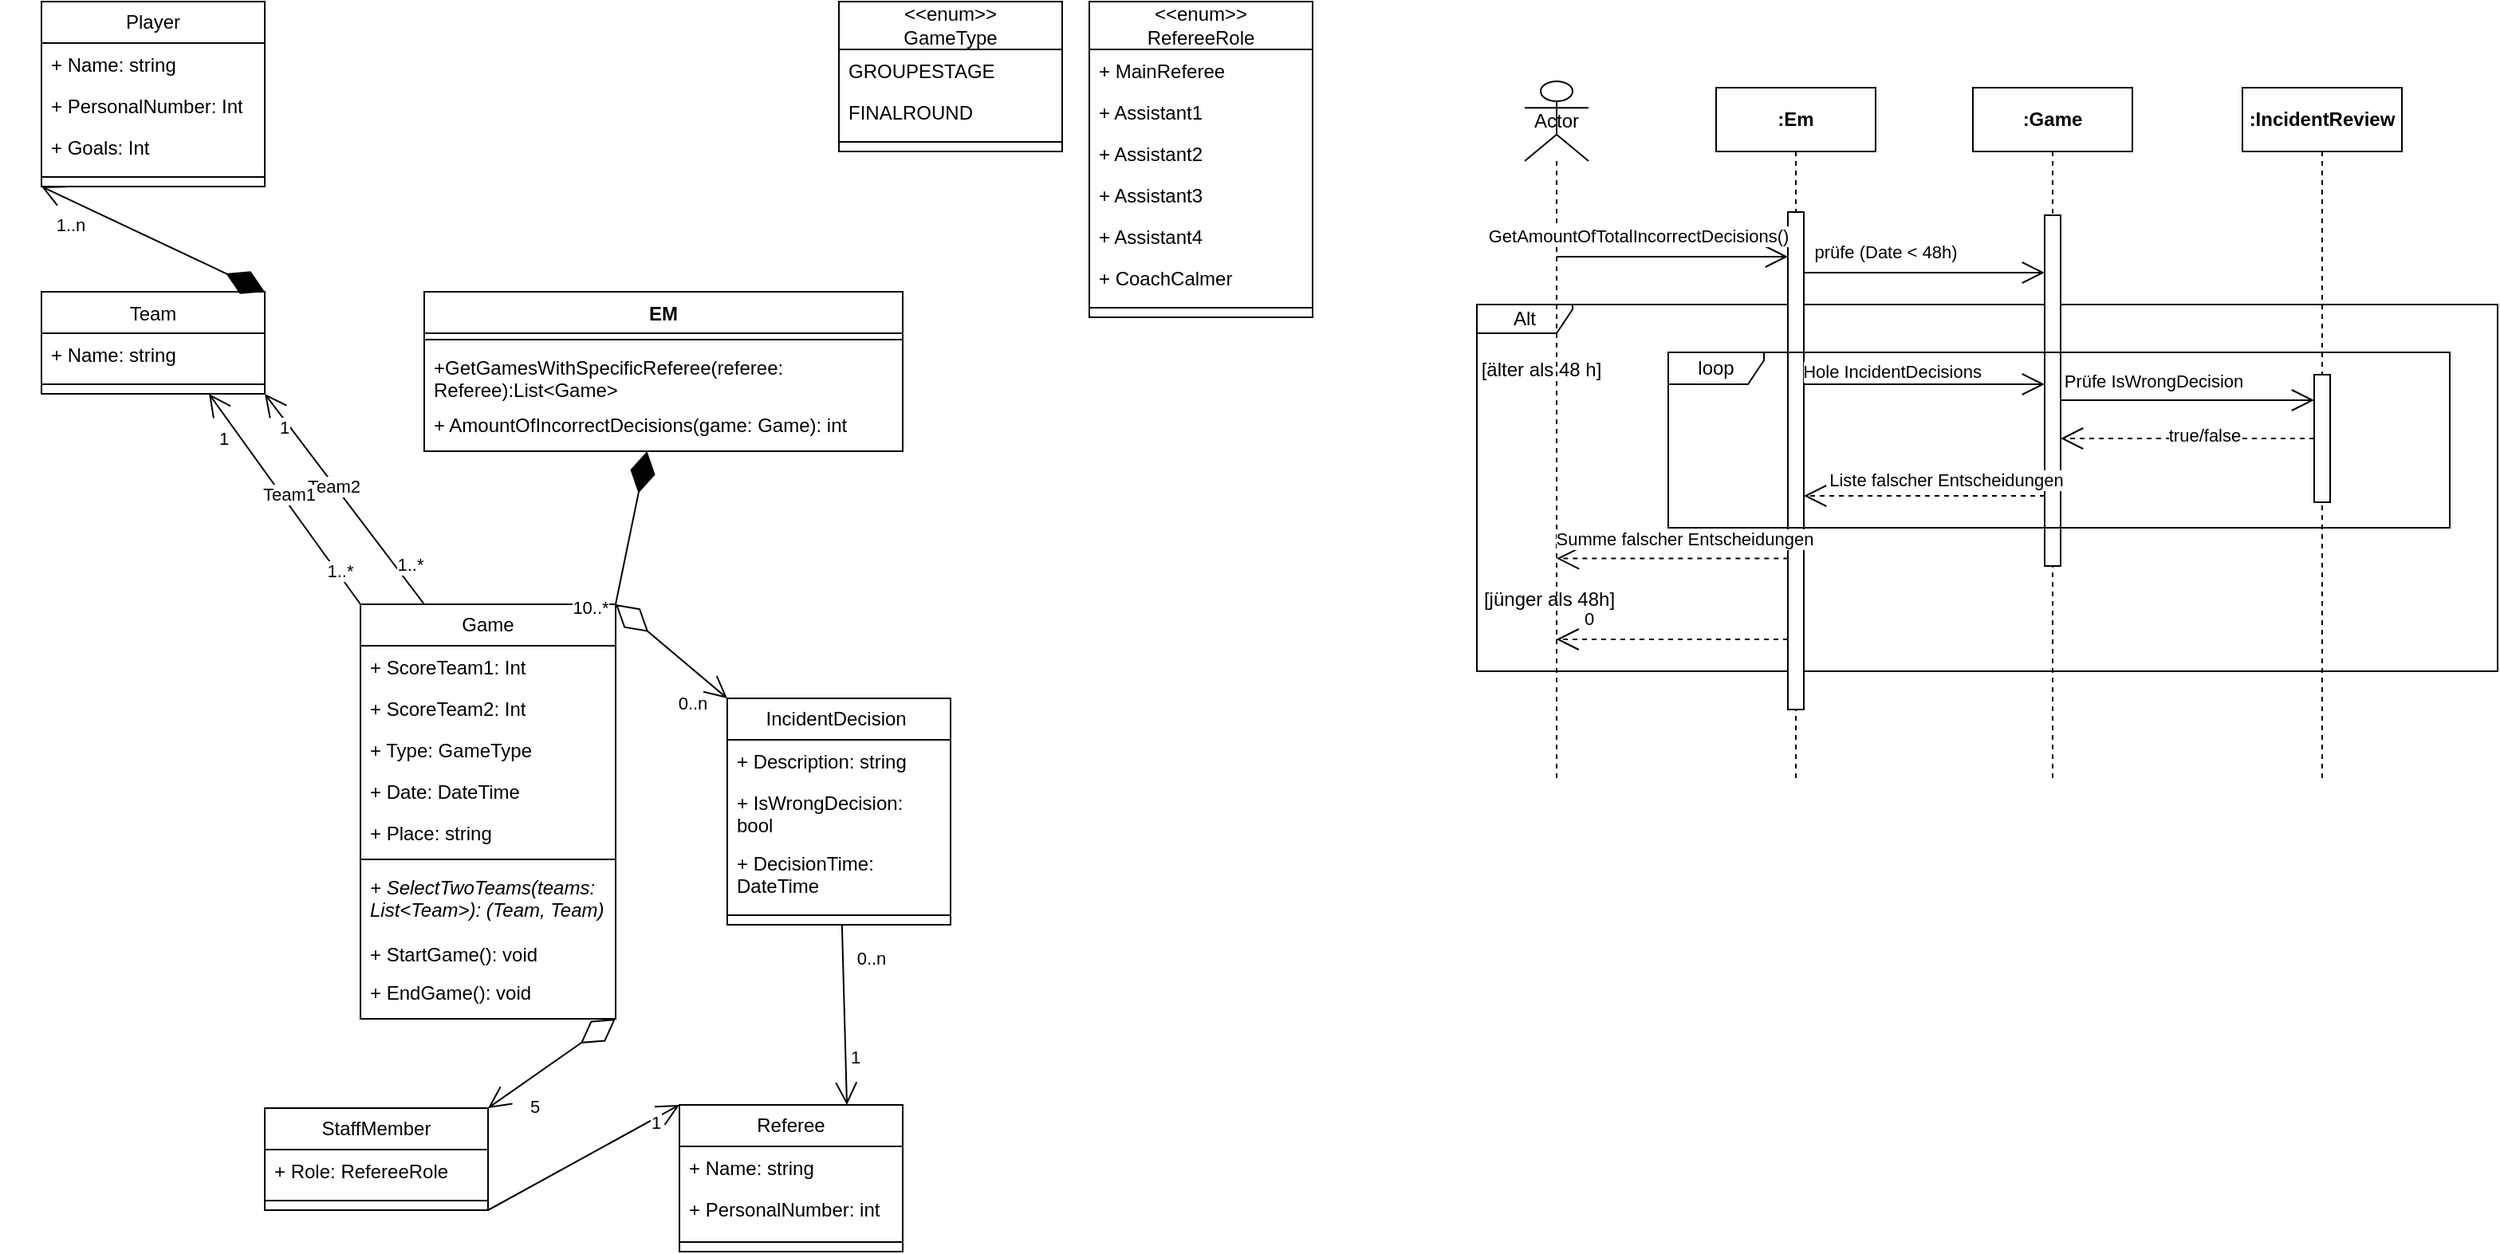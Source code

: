 <mxfile version="24.7.5">
  <diagram id="C5RBs43oDa-KdzZeNtuy" name="Page-1">
    <mxGraphModel dx="902" dy="992" grid="1" gridSize="10" guides="1" tooltips="1" connect="1" arrows="1" fold="1" page="1" pageScale="1" pageWidth="827" pageHeight="1169" math="0" shadow="0">
      <root>
        <mxCell id="WIyWlLk6GJQsqaUBKTNV-0" />
        <mxCell id="WIyWlLk6GJQsqaUBKTNV-1" parent="WIyWlLk6GJQsqaUBKTNV-0" />
        <mxCell id="zkfFHV4jXpPFQw0GAbJ--0" value="Team" style="swimlane;fontStyle=0;align=center;verticalAlign=top;childLayout=stackLayout;horizontal=1;startSize=26;horizontalStack=0;resizeParent=1;resizeLast=0;collapsible=1;marginBottom=0;rounded=0;shadow=0;strokeWidth=1;" parent="WIyWlLk6GJQsqaUBKTNV-1" vertex="1">
          <mxGeometry x="30" y="192" width="140" height="64" as="geometry">
            <mxRectangle x="230" y="140" width="160" height="26" as="alternateBounds" />
          </mxGeometry>
        </mxCell>
        <mxCell id="zkfFHV4jXpPFQw0GAbJ--1" value="+ Name: string" style="text;align=left;verticalAlign=top;spacingLeft=4;spacingRight=4;overflow=hidden;rotatable=0;points=[[0,0.5],[1,0.5]];portConstraint=eastwest;" parent="zkfFHV4jXpPFQw0GAbJ--0" vertex="1">
          <mxGeometry y="26" width="140" height="26" as="geometry" />
        </mxCell>
        <mxCell id="zkfFHV4jXpPFQw0GAbJ--4" value="" style="line;html=1;strokeWidth=1;align=left;verticalAlign=middle;spacingTop=-1;spacingLeft=3;spacingRight=3;rotatable=0;labelPosition=right;points=[];portConstraint=eastwest;" parent="zkfFHV4jXpPFQw0GAbJ--0" vertex="1">
          <mxGeometry y="52" width="140" height="12" as="geometry" />
        </mxCell>
        <mxCell id="H_XOSMSPg-KsRmXVHSaF-0" value="Game" style="swimlane;fontStyle=0;childLayout=stackLayout;horizontal=1;startSize=26;fillColor=none;horizontalStack=0;resizeParent=1;resizeParentMax=0;resizeLast=0;collapsible=1;marginBottom=0;whiteSpace=wrap;html=1;" parent="WIyWlLk6GJQsqaUBKTNV-1" vertex="1">
          <mxGeometry x="230" y="388" width="160" height="260" as="geometry" />
        </mxCell>
        <mxCell id="H_XOSMSPg-KsRmXVHSaF-2" value="+ ScoreTeam1: Int" style="text;strokeColor=none;fillColor=none;align=left;verticalAlign=top;spacingLeft=4;spacingRight=4;overflow=hidden;rotatable=0;points=[[0,0.5],[1,0.5]];portConstraint=eastwest;whiteSpace=wrap;html=1;" parent="H_XOSMSPg-KsRmXVHSaF-0" vertex="1">
          <mxGeometry y="26" width="160" height="26" as="geometry" />
        </mxCell>
        <mxCell id="aL4EJA-Xg9JrNChf85ZP-23" value="+ ScoreTeam2: Int" style="text;strokeColor=none;fillColor=none;align=left;verticalAlign=top;spacingLeft=4;spacingRight=4;overflow=hidden;rotatable=0;points=[[0,0.5],[1,0.5]];portConstraint=eastwest;whiteSpace=wrap;html=1;" parent="H_XOSMSPg-KsRmXVHSaF-0" vertex="1">
          <mxGeometry y="52" width="160" height="26" as="geometry" />
        </mxCell>
        <mxCell id="aL4EJA-Xg9JrNChf85ZP-25" value="+ Type: GameType" style="text;strokeColor=none;fillColor=none;align=left;verticalAlign=top;spacingLeft=4;spacingRight=4;overflow=hidden;rotatable=0;points=[[0,0.5],[1,0.5]];portConstraint=eastwest;whiteSpace=wrap;html=1;" parent="H_XOSMSPg-KsRmXVHSaF-0" vertex="1">
          <mxGeometry y="78" width="160" height="26" as="geometry" />
        </mxCell>
        <mxCell id="aL4EJA-Xg9JrNChf85ZP-26" value="+ Date: DateTime" style="text;strokeColor=none;fillColor=none;align=left;verticalAlign=top;spacingLeft=4;spacingRight=4;overflow=hidden;rotatable=0;points=[[0,0.5],[1,0.5]];portConstraint=eastwest;whiteSpace=wrap;html=1;" parent="H_XOSMSPg-KsRmXVHSaF-0" vertex="1">
          <mxGeometry y="104" width="160" height="26" as="geometry" />
        </mxCell>
        <mxCell id="aL4EJA-Xg9JrNChf85ZP-27" value="+ Place: string" style="text;strokeColor=none;fillColor=none;align=left;verticalAlign=top;spacingLeft=4;spacingRight=4;overflow=hidden;rotatable=0;points=[[0,0.5],[1,0.5]];portConstraint=eastwest;whiteSpace=wrap;html=1;" parent="H_XOSMSPg-KsRmXVHSaF-0" vertex="1">
          <mxGeometry y="130" width="160" height="26" as="geometry" />
        </mxCell>
        <mxCell id="H_XOSMSPg-KsRmXVHSaF-16" value="" style="line;html=1;strokeWidth=1;align=left;verticalAlign=middle;spacingTop=-1;spacingLeft=3;spacingRight=3;rotatable=0;labelPosition=right;points=[];portConstraint=eastwest;" parent="H_XOSMSPg-KsRmXVHSaF-0" vertex="1">
          <mxGeometry y="156" width="160" height="8" as="geometry" />
        </mxCell>
        <mxCell id="H_XOSMSPg-KsRmXVHSaF-15" value="&lt;i&gt;+ SelectTwoTeams(teams: List&amp;lt;Team&amp;gt;): (Team, Team)&lt;/i&gt;" style="text;strokeColor=none;fillColor=none;align=left;verticalAlign=top;spacingLeft=4;spacingRight=4;overflow=hidden;rotatable=0;points=[[0,0.5],[1,0.5]];portConstraint=eastwest;whiteSpace=wrap;html=1;" parent="H_XOSMSPg-KsRmXVHSaF-0" vertex="1">
          <mxGeometry y="164" width="160" height="42" as="geometry" />
        </mxCell>
        <mxCell id="H_XOSMSPg-KsRmXVHSaF-22" value="+ StartGame(): void" style="text;strokeColor=none;fillColor=none;align=left;verticalAlign=top;spacingLeft=4;spacingRight=4;overflow=hidden;rotatable=0;points=[[0,0.5],[1,0.5]];portConstraint=eastwest;whiteSpace=wrap;html=1;" parent="H_XOSMSPg-KsRmXVHSaF-0" vertex="1">
          <mxGeometry y="206" width="160" height="24" as="geometry" />
        </mxCell>
        <mxCell id="H_XOSMSPg-KsRmXVHSaF-17" value="+ EndGame(): void" style="text;strokeColor=none;fillColor=none;align=left;verticalAlign=top;spacingLeft=4;spacingRight=4;overflow=hidden;rotatable=0;points=[[0,0.5],[1,0.5]];portConstraint=eastwest;whiteSpace=wrap;html=1;" parent="H_XOSMSPg-KsRmXVHSaF-0" vertex="1">
          <mxGeometry y="230" width="160" height="30" as="geometry" />
        </mxCell>
        <mxCell id="H_XOSMSPg-KsRmXVHSaF-4" value="Referee" style="swimlane;fontStyle=0;childLayout=stackLayout;horizontal=1;startSize=26;fillColor=none;horizontalStack=0;resizeParent=1;resizeParentMax=0;resizeLast=0;collapsible=1;marginBottom=0;whiteSpace=wrap;html=1;" parent="WIyWlLk6GJQsqaUBKTNV-1" vertex="1">
          <mxGeometry x="430" y="702" width="140" height="92" as="geometry" />
        </mxCell>
        <mxCell id="H_XOSMSPg-KsRmXVHSaF-5" value="+ Name: string" style="text;strokeColor=none;fillColor=none;align=left;verticalAlign=top;spacingLeft=4;spacingRight=4;overflow=hidden;rotatable=0;points=[[0,0.5],[1,0.5]];portConstraint=eastwest;whiteSpace=wrap;html=1;" parent="H_XOSMSPg-KsRmXVHSaF-4" vertex="1">
          <mxGeometry y="26" width="140" height="26" as="geometry" />
        </mxCell>
        <mxCell id="H_XOSMSPg-KsRmXVHSaF-6" value="+ PersonalNumber: int" style="text;strokeColor=none;fillColor=none;align=left;verticalAlign=top;spacingLeft=4;spacingRight=4;overflow=hidden;rotatable=0;points=[[0,0.5],[1,0.5]];portConstraint=eastwest;whiteSpace=wrap;html=1;" parent="H_XOSMSPg-KsRmXVHSaF-4" vertex="1">
          <mxGeometry y="52" width="140" height="28" as="geometry" />
        </mxCell>
        <mxCell id="aL4EJA-Xg9JrNChf85ZP-35" value="" style="line;html=1;strokeWidth=1;align=left;verticalAlign=middle;spacingTop=-1;spacingLeft=3;spacingRight=3;rotatable=0;labelPosition=right;points=[];portConstraint=eastwest;" parent="H_XOSMSPg-KsRmXVHSaF-4" vertex="1">
          <mxGeometry y="80" width="140" height="12" as="geometry" />
        </mxCell>
        <mxCell id="H_XOSMSPg-KsRmXVHSaF-8" value="Player" style="swimlane;fontStyle=0;childLayout=stackLayout;horizontal=1;startSize=26;fillColor=none;horizontalStack=0;resizeParent=1;resizeParentMax=0;resizeLast=0;collapsible=1;marginBottom=0;whiteSpace=wrap;html=1;" parent="WIyWlLk6GJQsqaUBKTNV-1" vertex="1">
          <mxGeometry x="30" y="10" width="140" height="116" as="geometry" />
        </mxCell>
        <mxCell id="H_XOSMSPg-KsRmXVHSaF-9" value="+ Name: string" style="text;strokeColor=none;fillColor=none;align=left;verticalAlign=top;spacingLeft=4;spacingRight=4;overflow=hidden;rotatable=0;points=[[0,0.5],[1,0.5]];portConstraint=eastwest;whiteSpace=wrap;html=1;" parent="H_XOSMSPg-KsRmXVHSaF-8" vertex="1">
          <mxGeometry y="26" width="140" height="26" as="geometry" />
        </mxCell>
        <mxCell id="H_XOSMSPg-KsRmXVHSaF-10" value="+ PersonalNumber: Int" style="text;strokeColor=none;fillColor=none;align=left;verticalAlign=top;spacingLeft=4;spacingRight=4;overflow=hidden;rotatable=0;points=[[0,0.5],[1,0.5]];portConstraint=eastwest;whiteSpace=wrap;html=1;" parent="H_XOSMSPg-KsRmXVHSaF-8" vertex="1">
          <mxGeometry y="52" width="140" height="26" as="geometry" />
        </mxCell>
        <mxCell id="H_XOSMSPg-KsRmXVHSaF-11" value="+ Goals: Int" style="text;strokeColor=none;fillColor=none;align=left;verticalAlign=top;spacingLeft=4;spacingRight=4;overflow=hidden;rotatable=0;points=[[0,0.5],[1,0.5]];portConstraint=eastwest;whiteSpace=wrap;html=1;" parent="H_XOSMSPg-KsRmXVHSaF-8" vertex="1">
          <mxGeometry y="78" width="140" height="26" as="geometry" />
        </mxCell>
        <mxCell id="aL4EJA-Xg9JrNChf85ZP-30" value="" style="line;html=1;strokeWidth=1;align=left;verticalAlign=middle;spacingTop=-1;spacingLeft=3;spacingRight=3;rotatable=0;labelPosition=right;points=[];portConstraint=eastwest;" parent="H_XOSMSPg-KsRmXVHSaF-8" vertex="1">
          <mxGeometry y="104" width="140" height="12" as="geometry" />
        </mxCell>
        <mxCell id="aL4EJA-Xg9JrNChf85ZP-0" value="&amp;lt;&amp;lt;enum&amp;gt;&amp;gt;&lt;div&gt;RefereeRole&lt;/div&gt;" style="swimlane;fontStyle=0;childLayout=stackLayout;horizontal=1;startSize=30;fillColor=none;horizontalStack=0;resizeParent=1;resizeParentMax=0;resizeLast=0;collapsible=1;marginBottom=0;whiteSpace=wrap;html=1;" parent="WIyWlLk6GJQsqaUBKTNV-1" vertex="1">
          <mxGeometry x="687" y="10" width="140" height="198" as="geometry" />
        </mxCell>
        <mxCell id="aL4EJA-Xg9JrNChf85ZP-1" value="+&amp;nbsp;MainReferee" style="text;strokeColor=none;fillColor=none;align=left;verticalAlign=top;spacingLeft=4;spacingRight=4;overflow=hidden;rotatable=0;points=[[0,0.5],[1,0.5]];portConstraint=eastwest;whiteSpace=wrap;html=1;" parent="aL4EJA-Xg9JrNChf85ZP-0" vertex="1">
          <mxGeometry y="30" width="140" height="26" as="geometry" />
        </mxCell>
        <mxCell id="aL4EJA-Xg9JrNChf85ZP-2" value="+ Assistant1" style="text;strokeColor=none;fillColor=none;align=left;verticalAlign=top;spacingLeft=4;spacingRight=4;overflow=hidden;rotatable=0;points=[[0,0.5],[1,0.5]];portConstraint=eastwest;whiteSpace=wrap;html=1;" parent="aL4EJA-Xg9JrNChf85ZP-0" vertex="1">
          <mxGeometry y="56" width="140" height="26" as="geometry" />
        </mxCell>
        <mxCell id="aL4EJA-Xg9JrNChf85ZP-7" value="+ Assistant2&lt;div&gt;&lt;br&gt;&lt;/div&gt;" style="text;strokeColor=none;fillColor=none;align=left;verticalAlign=top;spacingLeft=4;spacingRight=4;overflow=hidden;rotatable=0;points=[[0,0.5],[1,0.5]];portConstraint=eastwest;whiteSpace=wrap;html=1;" parent="aL4EJA-Xg9JrNChf85ZP-0" vertex="1">
          <mxGeometry y="82" width="140" height="26" as="geometry" />
        </mxCell>
        <mxCell id="aL4EJA-Xg9JrNChf85ZP-8" value="+ Assistant3" style="text;strokeColor=none;fillColor=none;align=left;verticalAlign=top;spacingLeft=4;spacingRight=4;overflow=hidden;rotatable=0;points=[[0,0.5],[1,0.5]];portConstraint=eastwest;whiteSpace=wrap;html=1;" parent="aL4EJA-Xg9JrNChf85ZP-0" vertex="1">
          <mxGeometry y="108" width="140" height="26" as="geometry" />
        </mxCell>
        <mxCell id="aL4EJA-Xg9JrNChf85ZP-9" value="+ Assistant4" style="text;strokeColor=none;fillColor=none;align=left;verticalAlign=top;spacingLeft=4;spacingRight=4;overflow=hidden;rotatable=0;points=[[0,0.5],[1,0.5]];portConstraint=eastwest;whiteSpace=wrap;html=1;" parent="aL4EJA-Xg9JrNChf85ZP-0" vertex="1">
          <mxGeometry y="134" width="140" height="26" as="geometry" />
        </mxCell>
        <mxCell id="aL4EJA-Xg9JrNChf85ZP-10" value="+ CoachCalmer" style="text;strokeColor=none;fillColor=none;align=left;verticalAlign=top;spacingLeft=4;spacingRight=4;overflow=hidden;rotatable=0;points=[[0,0.5],[1,0.5]];portConstraint=eastwest;whiteSpace=wrap;html=1;" parent="aL4EJA-Xg9JrNChf85ZP-0" vertex="1">
          <mxGeometry y="160" width="140" height="26" as="geometry" />
        </mxCell>
        <mxCell id="aL4EJA-Xg9JrNChf85ZP-33" value="" style="line;html=1;strokeWidth=1;align=left;verticalAlign=middle;spacingTop=-1;spacingLeft=3;spacingRight=3;rotatable=0;labelPosition=right;points=[];portConstraint=eastwest;" parent="aL4EJA-Xg9JrNChf85ZP-0" vertex="1">
          <mxGeometry y="186" width="140" height="12" as="geometry" />
        </mxCell>
        <mxCell id="aL4EJA-Xg9JrNChf85ZP-4" value="&amp;lt;&amp;lt;enum&amp;gt;&amp;gt;&lt;div&gt;GameType&lt;/div&gt;" style="swimlane;fontStyle=0;childLayout=stackLayout;horizontal=1;startSize=30;fillColor=none;horizontalStack=0;resizeParent=1;resizeParentMax=0;resizeLast=0;collapsible=1;marginBottom=0;whiteSpace=wrap;html=1;" parent="WIyWlLk6GJQsqaUBKTNV-1" vertex="1">
          <mxGeometry x="530" y="10" width="140" height="94" as="geometry" />
        </mxCell>
        <mxCell id="aL4EJA-Xg9JrNChf85ZP-5" value="GROUPESTAGE" style="text;strokeColor=none;fillColor=none;align=left;verticalAlign=top;spacingLeft=4;spacingRight=4;overflow=hidden;rotatable=0;points=[[0,0.5],[1,0.5]];portConstraint=eastwest;whiteSpace=wrap;html=1;" parent="aL4EJA-Xg9JrNChf85ZP-4" vertex="1">
          <mxGeometry y="30" width="140" height="26" as="geometry" />
        </mxCell>
        <mxCell id="aL4EJA-Xg9JrNChf85ZP-6" value="FINALROUND" style="text;strokeColor=none;fillColor=none;align=left;verticalAlign=top;spacingLeft=4;spacingRight=4;overflow=hidden;rotatable=0;points=[[0,0.5],[1,0.5]];portConstraint=eastwest;whiteSpace=wrap;html=1;" parent="aL4EJA-Xg9JrNChf85ZP-4" vertex="1">
          <mxGeometry y="56" width="140" height="26" as="geometry" />
        </mxCell>
        <mxCell id="aL4EJA-Xg9JrNChf85ZP-32" value="" style="line;html=1;strokeWidth=1;align=left;verticalAlign=middle;spacingTop=-1;spacingLeft=3;spacingRight=3;rotatable=0;labelPosition=right;points=[];portConstraint=eastwest;" parent="aL4EJA-Xg9JrNChf85ZP-4" vertex="1">
          <mxGeometry y="82" width="140" height="12" as="geometry" />
        </mxCell>
        <mxCell id="aL4EJA-Xg9JrNChf85ZP-12" value="StaffMember" style="swimlane;fontStyle=0;childLayout=stackLayout;horizontal=1;startSize=26;fillColor=none;horizontalStack=0;resizeParent=1;resizeParentMax=0;resizeLast=0;collapsible=1;marginBottom=0;whiteSpace=wrap;html=1;" parent="WIyWlLk6GJQsqaUBKTNV-1" vertex="1">
          <mxGeometry x="170" y="704" width="140" height="64" as="geometry" />
        </mxCell>
        <mxCell id="aL4EJA-Xg9JrNChf85ZP-14" value="+ Role: RefereeRole" style="text;strokeColor=none;fillColor=none;align=left;verticalAlign=top;spacingLeft=4;spacingRight=4;overflow=hidden;rotatable=0;points=[[0,0.5],[1,0.5]];portConstraint=eastwest;whiteSpace=wrap;html=1;" parent="aL4EJA-Xg9JrNChf85ZP-12" vertex="1">
          <mxGeometry y="26" width="140" height="26" as="geometry" />
        </mxCell>
        <mxCell id="aL4EJA-Xg9JrNChf85ZP-36" value="" style="line;html=1;strokeWidth=1;align=left;verticalAlign=middle;spacingTop=-1;spacingLeft=3;spacingRight=3;rotatable=0;labelPosition=right;points=[];portConstraint=eastwest;" parent="aL4EJA-Xg9JrNChf85ZP-12" vertex="1">
          <mxGeometry y="52" width="140" height="12" as="geometry" />
        </mxCell>
        <mxCell id="aL4EJA-Xg9JrNChf85ZP-16" value="IncidentDecision&amp;nbsp;" style="swimlane;fontStyle=0;childLayout=stackLayout;horizontal=1;startSize=26;fillColor=none;horizontalStack=0;resizeParent=1;resizeParentMax=0;resizeLast=0;collapsible=1;marginBottom=0;whiteSpace=wrap;html=1;" parent="WIyWlLk6GJQsqaUBKTNV-1" vertex="1">
          <mxGeometry x="460" y="447" width="140" height="142" as="geometry" />
        </mxCell>
        <mxCell id="aL4EJA-Xg9JrNChf85ZP-17" value="+ Description: string" style="text;strokeColor=none;fillColor=none;align=left;verticalAlign=top;spacingLeft=4;spacingRight=4;overflow=hidden;rotatable=0;points=[[0,0.5],[1,0.5]];portConstraint=eastwest;whiteSpace=wrap;html=1;" parent="aL4EJA-Xg9JrNChf85ZP-16" vertex="1">
          <mxGeometry y="26" width="140" height="26" as="geometry" />
        </mxCell>
        <mxCell id="aL4EJA-Xg9JrNChf85ZP-18" value="+ IsWrongDecision: bool" style="text;strokeColor=none;fillColor=none;align=left;verticalAlign=top;spacingLeft=4;spacingRight=4;overflow=hidden;rotatable=0;points=[[0,0.5],[1,0.5]];portConstraint=eastwest;whiteSpace=wrap;html=1;" parent="aL4EJA-Xg9JrNChf85ZP-16" vertex="1">
          <mxGeometry y="52" width="140" height="38" as="geometry" />
        </mxCell>
        <mxCell id="aL4EJA-Xg9JrNChf85ZP-19" value="+ DecisionTime: DateTime" style="text;strokeColor=none;fillColor=none;align=left;verticalAlign=top;spacingLeft=4;spacingRight=4;overflow=hidden;rotatable=0;points=[[0,0.5],[1,0.5]];portConstraint=eastwest;whiteSpace=wrap;html=1;" parent="aL4EJA-Xg9JrNChf85ZP-16" vertex="1">
          <mxGeometry y="90" width="140" height="40" as="geometry" />
        </mxCell>
        <mxCell id="aL4EJA-Xg9JrNChf85ZP-34" value="" style="line;html=1;strokeWidth=1;align=left;verticalAlign=middle;spacingTop=-1;spacingLeft=3;spacingRight=3;rotatable=0;labelPosition=right;points=[];portConstraint=eastwest;" parent="aL4EJA-Xg9JrNChf85ZP-16" vertex="1">
          <mxGeometry y="130" width="140" height="12" as="geometry" />
        </mxCell>
        <mxCell id="aL4EJA-Xg9JrNChf85ZP-49" value="" style="endArrow=open;endFill=1;endSize=12;html=1;rounded=0;entryX=1;entryY=1;entryDx=0;entryDy=0;startArrow=none;startFill=0;startSize=14;exitX=0.25;exitY=0;exitDx=0;exitDy=0;" parent="WIyWlLk6GJQsqaUBKTNV-1" source="H_XOSMSPg-KsRmXVHSaF-0" target="zkfFHV4jXpPFQw0GAbJ--0" edge="1">
          <mxGeometry width="160" relative="1" as="geometry">
            <mxPoint x="290" y="350" as="sourcePoint" />
            <mxPoint x="650" y="770" as="targetPoint" />
          </mxGeometry>
        </mxCell>
        <mxCell id="mf97EDy75ZyZUjqJw_2v-5" value="Team2" style="edgeLabel;html=1;align=center;verticalAlign=middle;resizable=0;points=[];" parent="aL4EJA-Xg9JrNChf85ZP-49" vertex="1" connectable="0">
          <mxGeometry x="0.128" y="1" relative="1" as="geometry">
            <mxPoint as="offset" />
          </mxGeometry>
        </mxCell>
        <mxCell id="mf97EDy75ZyZUjqJw_2v-8" value="1" style="edgeLabel;html=1;align=center;verticalAlign=middle;resizable=0;points=[];" parent="aL4EJA-Xg9JrNChf85ZP-49" vertex="1" connectable="0">
          <mxGeometry x="0.795" y="-2" relative="1" as="geometry">
            <mxPoint y="8" as="offset" />
          </mxGeometry>
        </mxCell>
        <mxCell id="mf97EDy75ZyZUjqJw_2v-15" value="1..*" style="edgeLabel;html=1;align=center;verticalAlign=middle;resizable=0;points=[];" parent="aL4EJA-Xg9JrNChf85ZP-49" vertex="1" connectable="0">
          <mxGeometry x="-0.622" y="-1" relative="1" as="geometry">
            <mxPoint x="9" as="offset" />
          </mxGeometry>
        </mxCell>
        <mxCell id="aL4EJA-Xg9JrNChf85ZP-50" value="" style="endArrow=diamondThin;endFill=1;endSize=24;html=1;rounded=0;entryX=1;entryY=0;entryDx=0;entryDy=0;startArrow=open;startFill=0;startSize=12;exitX=0;exitY=1;exitDx=0;exitDy=0;" parent="WIyWlLk6GJQsqaUBKTNV-1" source="H_XOSMSPg-KsRmXVHSaF-8" target="zkfFHV4jXpPFQw0GAbJ--0" edge="1">
          <mxGeometry width="160" relative="1" as="geometry">
            <mxPoint x="120" y="140" as="sourcePoint" />
            <mxPoint x="650" y="750" as="targetPoint" />
          </mxGeometry>
        </mxCell>
        <mxCell id="cWLmFOJjbFp_lO46u6oo-1" value="1..n" style="edgeLabel;html=1;align=center;verticalAlign=middle;resizable=0;points=[];" parent="aL4EJA-Xg9JrNChf85ZP-50" vertex="1" connectable="0">
          <mxGeometry x="-0.623" y="-1" relative="1" as="geometry">
            <mxPoint x="-8" y="10" as="offset" />
          </mxGeometry>
        </mxCell>
        <mxCell id="aL4EJA-Xg9JrNChf85ZP-51" value="" style="endArrow=diamondThin;endFill=0;endSize=24;html=1;rounded=0;entryX=1;entryY=0;entryDx=0;entryDy=0;exitX=0;exitY=0;exitDx=0;exitDy=0;startArrow=open;startFill=0;startSize=12;" parent="WIyWlLk6GJQsqaUBKTNV-1" source="aL4EJA-Xg9JrNChf85ZP-16" target="H_XOSMSPg-KsRmXVHSaF-0" edge="1">
          <mxGeometry width="160" relative="1" as="geometry">
            <mxPoint x="430" y="450" as="sourcePoint" />
            <mxPoint x="400" y="390" as="targetPoint" />
          </mxGeometry>
        </mxCell>
        <mxCell id="cWLmFOJjbFp_lO46u6oo-0" value="0..n" style="edgeLabel;html=1;align=center;verticalAlign=middle;resizable=0;points=[];" parent="aL4EJA-Xg9JrNChf85ZP-51" vertex="1" connectable="0">
          <mxGeometry x="-0.878" y="2" relative="1" as="geometry">
            <mxPoint x="-17" y="5" as="offset" />
          </mxGeometry>
        </mxCell>
        <mxCell id="aL4EJA-Xg9JrNChf85ZP-52" value="" style="endArrow=open;endFill=1;endSize=12;html=1;rounded=0;exitX=1;exitY=1;exitDx=0;exitDy=0;entryX=0;entryY=0;entryDx=0;entryDy=0;" parent="WIyWlLk6GJQsqaUBKTNV-1" source="aL4EJA-Xg9JrNChf85ZP-12" target="H_XOSMSPg-KsRmXVHSaF-4" edge="1">
          <mxGeometry width="160" relative="1" as="geometry">
            <mxPoint x="620" y="700" as="sourcePoint" />
            <mxPoint x="620" y="580" as="targetPoint" />
          </mxGeometry>
        </mxCell>
        <mxCell id="mf97EDy75ZyZUjqJw_2v-40" value="1" style="edgeLabel;html=1;align=center;verticalAlign=middle;resizable=0;points=[];" parent="aL4EJA-Xg9JrNChf85ZP-52" vertex="1" connectable="0">
          <mxGeometry x="0.735" y="-2" relative="1" as="geometry">
            <mxPoint as="offset" />
          </mxGeometry>
        </mxCell>
        <mxCell id="aL4EJA-Xg9JrNChf85ZP-57" value="" style="endArrow=open;endFill=1;endSize=12;html=1;rounded=0;exitX=1;exitY=1;exitDx=0;exitDy=0;entryX=1;entryY=0;entryDx=0;entryDy=0;startArrow=diamondThin;startFill=0;startSize=24;" parent="WIyWlLk6GJQsqaUBKTNV-1" source="H_XOSMSPg-KsRmXVHSaF-0" target="aL4EJA-Xg9JrNChf85ZP-12" edge="1">
          <mxGeometry width="160" relative="1" as="geometry">
            <mxPoint x="604" y="700" as="sourcePoint" />
            <mxPoint x="660" y="568" as="targetPoint" />
          </mxGeometry>
        </mxCell>
        <mxCell id="aL4EJA-Xg9JrNChf85ZP-58" value="5" style="edgeLabel;html=1;align=center;verticalAlign=middle;resizable=0;points=[];" parent="aL4EJA-Xg9JrNChf85ZP-57" vertex="1" connectable="0">
          <mxGeometry x="0.162" y="-1" relative="1" as="geometry">
            <mxPoint x="-4" y="23" as="offset" />
          </mxGeometry>
        </mxCell>
        <mxCell id="mf97EDy75ZyZUjqJw_2v-2" value="" style="endArrow=open;endFill=1;endSize=12;html=1;rounded=0;exitX=0;exitY=0;exitDx=0;exitDy=0;entryX=0.75;entryY=1;entryDx=0;entryDy=0;startArrow=none;startFill=0;startSize=14;" parent="WIyWlLk6GJQsqaUBKTNV-1" source="H_XOSMSPg-KsRmXVHSaF-0" target="zkfFHV4jXpPFQw0GAbJ--0" edge="1">
          <mxGeometry width="160" relative="1" as="geometry">
            <mxPoint x="220" y="370" as="sourcePoint" />
            <mxPoint x="380" y="314" as="targetPoint" />
          </mxGeometry>
        </mxCell>
        <mxCell id="mf97EDy75ZyZUjqJw_2v-3" value="Team1" style="edgeLabel;html=1;align=center;verticalAlign=middle;resizable=0;points=[];" parent="mf97EDy75ZyZUjqJw_2v-2" vertex="1" connectable="0">
          <mxGeometry x="0.013" y="-4" relative="1" as="geometry">
            <mxPoint as="offset" />
          </mxGeometry>
        </mxCell>
        <mxCell id="mf97EDy75ZyZUjqJw_2v-12" value="1" style="edgeLabel;html=1;align=center;verticalAlign=middle;resizable=0;points=[];" parent="mf97EDy75ZyZUjqJw_2v-2" vertex="1" connectable="0">
          <mxGeometry x="0.803" y="1" relative="1" as="geometry">
            <mxPoint y="14" as="offset" />
          </mxGeometry>
        </mxCell>
        <mxCell id="mf97EDy75ZyZUjqJw_2v-13" value="1..*" style="edgeLabel;html=1;align=center;verticalAlign=middle;resizable=0;points=[];" parent="mf97EDy75ZyZUjqJw_2v-2" vertex="1" connectable="0">
          <mxGeometry x="-0.659" y="1" relative="1" as="geometry">
            <mxPoint x="4" as="offset" />
          </mxGeometry>
        </mxCell>
        <mxCell id="mf97EDy75ZyZUjqJw_2v-24" value="" style="endArrow=diamondThin;endFill=1;endSize=24;html=1;rounded=0;exitX=1;exitY=0;exitDx=0;exitDy=0;" parent="WIyWlLk6GJQsqaUBKTNV-1" source="H_XOSMSPg-KsRmXVHSaF-0" target="mf97EDy75ZyZUjqJw_2v-27" edge="1">
          <mxGeometry width="160" relative="1" as="geometry">
            <mxPoint x="410" y="330" as="sourcePoint" />
            <mxPoint x="30" y="370" as="targetPoint" />
            <Array as="points" />
          </mxGeometry>
        </mxCell>
        <mxCell id="mf97EDy75ZyZUjqJw_2v-25" value="10..*" style="edgeLabel;html=1;align=center;verticalAlign=middle;resizable=0;points=[];" parent="mf97EDy75ZyZUjqJw_2v-24" vertex="1" connectable="0">
          <mxGeometry x="-0.798" y="1" relative="1" as="geometry">
            <mxPoint x="-17" y="12" as="offset" />
          </mxGeometry>
        </mxCell>
        <mxCell id="mf97EDy75ZyZUjqJw_2v-27" value="EM" style="swimlane;fontStyle=1;align=center;verticalAlign=top;childLayout=stackLayout;horizontal=1;startSize=26;horizontalStack=0;resizeParent=1;resizeParentMax=0;resizeLast=0;collapsible=1;marginBottom=0;whiteSpace=wrap;html=1;" parent="WIyWlLk6GJQsqaUBKTNV-1" vertex="1">
          <mxGeometry x="270" y="192" width="300" height="100" as="geometry" />
        </mxCell>
        <mxCell id="mf97EDy75ZyZUjqJw_2v-29" value="" style="line;strokeWidth=1;fillColor=none;align=left;verticalAlign=middle;spacingTop=-1;spacingLeft=3;spacingRight=3;rotatable=0;labelPosition=right;points=[];portConstraint=eastwest;strokeColor=inherit;" parent="mf97EDy75ZyZUjqJw_2v-27" vertex="1">
          <mxGeometry y="26" width="300" height="8" as="geometry" />
        </mxCell>
        <mxCell id="mf97EDy75ZyZUjqJw_2v-30" value="+GetGamesWithSpecificReferee(referee: Referee)&lt;span style=&quot;background-color: initial;&quot;&gt;:List&amp;lt;Game&amp;gt;&lt;/span&gt;" style="text;strokeColor=none;fillColor=none;align=left;verticalAlign=top;spacingLeft=4;spacingRight=4;overflow=hidden;rotatable=0;points=[[0,0.5],[1,0.5]];portConstraint=eastwest;whiteSpace=wrap;html=1;" parent="mf97EDy75ZyZUjqJw_2v-27" vertex="1">
          <mxGeometry y="34" width="300" height="36" as="geometry" />
        </mxCell>
        <mxCell id="mf97EDy75ZyZUjqJw_2v-32" value="+ AmountOfIncorrectDecisions(game: Game): int" style="text;strokeColor=none;fillColor=none;align=left;verticalAlign=top;spacingLeft=4;spacingRight=4;overflow=hidden;rotatable=0;points=[[0,0.5],[1,0.5]];portConstraint=eastwest;whiteSpace=wrap;html=1;" parent="mf97EDy75ZyZUjqJw_2v-27" vertex="1">
          <mxGeometry y="70" width="300" height="30" as="geometry" />
        </mxCell>
        <mxCell id="NKwWS79OkRa_sOA0sOPN-0" value="" style="endArrow=open;endFill=1;endSize=12;html=1;rounded=0;entryX=0.75;entryY=0;entryDx=0;entryDy=0;" parent="WIyWlLk6GJQsqaUBKTNV-1" source="aL4EJA-Xg9JrNChf85ZP-16" target="H_XOSMSPg-KsRmXVHSaF-4" edge="1">
          <mxGeometry width="160" relative="1" as="geometry">
            <mxPoint x="560" y="670" as="sourcePoint" />
            <mxPoint x="720" y="670" as="targetPoint" />
          </mxGeometry>
        </mxCell>
        <mxCell id="NKwWS79OkRa_sOA0sOPN-2" value="0..n" style="edgeLabel;html=1;align=center;verticalAlign=middle;resizable=0;points=[];" parent="NKwWS79OkRa_sOA0sOPN-0" vertex="1" connectable="0">
          <mxGeometry x="-0.578" y="-3" relative="1" as="geometry">
            <mxPoint x="20" y="-3" as="offset" />
          </mxGeometry>
        </mxCell>
        <mxCell id="NKwWS79OkRa_sOA0sOPN-3" value="1" style="edgeLabel;html=1;align=center;verticalAlign=middle;resizable=0;points=[];" parent="NKwWS79OkRa_sOA0sOPN-0" vertex="1" connectable="0">
          <mxGeometry x="0.46" y="-4" relative="1" as="geometry">
            <mxPoint x="10" as="offset" />
          </mxGeometry>
        </mxCell>
        <mxCell id="mcExF1QBUNsaiKngJeM_-0" value="Alt" style="shape=umlFrame;whiteSpace=wrap;html=1;pointerEvents=0;width=60;height=18;" parent="WIyWlLk6GJQsqaUBKTNV-1" vertex="1">
          <mxGeometry x="930" y="200" width="640" height="230" as="geometry" />
        </mxCell>
        <mxCell id="mcExF1QBUNsaiKngJeM_-1" value="&lt;span style=&quot;font-weight: 700;&quot;&gt;:IncidentReview&lt;/span&gt;" style="shape=umlLifeline;perimeter=lifelinePerimeter;whiteSpace=wrap;html=1;container=1;dropTarget=0;collapsible=0;recursiveResize=0;outlineConnect=0;portConstraint=eastwest;newEdgeStyle={&quot;curved&quot;:0,&quot;rounded&quot;:0};" parent="WIyWlLk6GJQsqaUBKTNV-1" vertex="1">
          <mxGeometry x="1410" y="64" width="100" height="436" as="geometry" />
        </mxCell>
        <mxCell id="mcExF1QBUNsaiKngJeM_-2" value="" style="html=1;points=[[0,0,0,0,5],[0,1,0,0,-5],[1,0,0,0,5],[1,1,0,0,-5]];perimeter=orthogonalPerimeter;outlineConnect=0;targetShapes=umlLifeline;portConstraint=eastwest;newEdgeStyle={&quot;curved&quot;:0,&quot;rounded&quot;:0};" parent="mcExF1QBUNsaiKngJeM_-1" vertex="1">
          <mxGeometry x="45" y="180" width="10" height="80" as="geometry" />
        </mxCell>
        <mxCell id="mcExF1QBUNsaiKngJeM_-3" value="&lt;b&gt;:Em&lt;/b&gt;" style="shape=umlLifeline;perimeter=lifelinePerimeter;whiteSpace=wrap;html=1;container=1;dropTarget=0;collapsible=0;recursiveResize=0;outlineConnect=0;portConstraint=eastwest;newEdgeStyle={&quot;curved&quot;:0,&quot;rounded&quot;:0};" parent="WIyWlLk6GJQsqaUBKTNV-1" vertex="1">
          <mxGeometry x="1080" y="64" width="100" height="436" as="geometry" />
        </mxCell>
        <mxCell id="mcExF1QBUNsaiKngJeM_-4" value="" style="html=1;points=[[0,0,0,0,5],[0,1,0,0,-5],[1,0,0,0,5],[1,1,0,0,-5]];perimeter=orthogonalPerimeter;outlineConnect=0;targetShapes=umlLifeline;portConstraint=eastwest;newEdgeStyle={&quot;curved&quot;:0,&quot;rounded&quot;:0};" parent="mcExF1QBUNsaiKngJeM_-3" vertex="1">
          <mxGeometry x="45" y="78" width="10" height="312" as="geometry" />
        </mxCell>
        <mxCell id="mcExF1QBUNsaiKngJeM_-9" value="Actor" style="shape=umlLifeline;perimeter=lifelinePerimeter;whiteSpace=wrap;html=1;container=1;dropTarget=0;collapsible=0;recursiveResize=0;outlineConnect=0;portConstraint=eastwest;newEdgeStyle={&quot;curved&quot;:0,&quot;rounded&quot;:0};participant=umlActor;size=50;" parent="WIyWlLk6GJQsqaUBKTNV-1" vertex="1">
          <mxGeometry x="960" y="60" width="40" height="440" as="geometry" />
        </mxCell>
        <mxCell id="mcExF1QBUNsaiKngJeM_-25" value="&lt;span style=&quot;font-weight: 700;&quot;&gt;:Game&lt;/span&gt;" style="shape=umlLifeline;perimeter=lifelinePerimeter;whiteSpace=wrap;html=1;container=1;dropTarget=0;collapsible=0;recursiveResize=0;outlineConnect=0;portConstraint=eastwest;newEdgeStyle={&quot;curved&quot;:0,&quot;rounded&quot;:0};" parent="WIyWlLk6GJQsqaUBKTNV-1" vertex="1">
          <mxGeometry x="1241" y="64" width="100" height="436" as="geometry" />
        </mxCell>
        <mxCell id="mcExF1QBUNsaiKngJeM_-26" value="" style="html=1;points=[[0,0,0,0,5],[0,1,0,0,-5],[1,0,0,0,5],[1,1,0,0,-5]];perimeter=orthogonalPerimeter;outlineConnect=0;targetShapes=umlLifeline;portConstraint=eastwest;newEdgeStyle={&quot;curved&quot;:0,&quot;rounded&quot;:0};" parent="mcExF1QBUNsaiKngJeM_-25" vertex="1">
          <mxGeometry x="45" y="80" width="10" height="220" as="geometry" />
        </mxCell>
        <mxCell id="u3E4W7TIxe2X-cfS7fvt-0" value="" style="endArrow=open;endFill=1;endSize=12;html=1;rounded=0;" parent="WIyWlLk6GJQsqaUBKTNV-1" source="mcExF1QBUNsaiKngJeM_-9" edge="1">
          <mxGeometry width="160" relative="1" as="geometry">
            <mxPoint x="920.81" y="170" as="sourcePoint" />
            <mxPoint x="1125" y="170" as="targetPoint" />
            <Array as="points">
              <mxPoint x="1040" y="170" />
            </Array>
          </mxGeometry>
        </mxCell>
        <mxCell id="u3E4W7TIxe2X-cfS7fvt-1" value="GetAmountOfTotalIncorrectDecisions()" style="edgeLabel;html=1;align=center;verticalAlign=middle;resizable=0;points=[];" parent="u3E4W7TIxe2X-cfS7fvt-0" vertex="1" connectable="0">
          <mxGeometry x="-0.734" y="-3" relative="1" as="geometry">
            <mxPoint x="31" y="-16" as="offset" />
          </mxGeometry>
        </mxCell>
        <mxCell id="u3E4W7TIxe2X-cfS7fvt-5" value="" style="endArrow=open;endFill=1;endSize=12;html=1;rounded=0;" parent="WIyWlLk6GJQsqaUBKTNV-1" edge="1">
          <mxGeometry width="160" relative="1" as="geometry">
            <mxPoint x="1135" y="180" as="sourcePoint" />
            <mxPoint x="1286" y="180" as="targetPoint" />
            <Array as="points" />
          </mxGeometry>
        </mxCell>
        <mxCell id="u3E4W7TIxe2X-cfS7fvt-6" value="prüfe (Date &amp;lt; 48h)" style="edgeLabel;html=1;align=center;verticalAlign=middle;resizable=0;points=[];" parent="u3E4W7TIxe2X-cfS7fvt-5" vertex="1" connectable="0">
          <mxGeometry x="-0.734" y="-3" relative="1" as="geometry">
            <mxPoint x="31" y="-16" as="offset" />
          </mxGeometry>
        </mxCell>
        <mxCell id="u3E4W7TIxe2X-cfS7fvt-7" value="loop" style="shape=umlFrame;whiteSpace=wrap;html=1;pointerEvents=0;width=60;height=20;" parent="WIyWlLk6GJQsqaUBKTNV-1" vertex="1">
          <mxGeometry x="1050" y="230" width="490" height="110" as="geometry" />
        </mxCell>
        <mxCell id="u3E4W7TIxe2X-cfS7fvt-8" value="" style="endArrow=open;endFill=1;endSize=12;html=1;rounded=0;" parent="WIyWlLk6GJQsqaUBKTNV-1" source="mcExF1QBUNsaiKngJeM_-4" edge="1">
          <mxGeometry width="160" relative="1" as="geometry">
            <mxPoint x="1139.997" y="250.0" as="sourcePoint" />
            <mxPoint x="1286" y="250.0" as="targetPoint" />
            <Array as="points" />
          </mxGeometry>
        </mxCell>
        <mxCell id="u3E4W7TIxe2X-cfS7fvt-9" value="Hole IncidentDecisions" style="edgeLabel;html=1;align=center;verticalAlign=middle;resizable=0;points=[];" parent="u3E4W7TIxe2X-cfS7fvt-8" vertex="1" connectable="0">
          <mxGeometry x="-0.734" y="-3" relative="1" as="geometry">
            <mxPoint x="35" y="-11" as="offset" />
          </mxGeometry>
        </mxCell>
        <mxCell id="u3E4W7TIxe2X-cfS7fvt-10" value="" style="endArrow=open;endFill=1;endSize=12;html=1;rounded=0;" parent="WIyWlLk6GJQsqaUBKTNV-1" edge="1">
          <mxGeometry width="160" relative="1" as="geometry">
            <mxPoint x="1296" y="260" as="sourcePoint" />
            <mxPoint x="1455" y="260" as="targetPoint" />
            <Array as="points" />
          </mxGeometry>
        </mxCell>
        <mxCell id="u3E4W7TIxe2X-cfS7fvt-11" value="Prüfe IsWrongDecision" style="edgeLabel;html=1;align=center;verticalAlign=middle;resizable=0;points=[];" parent="u3E4W7TIxe2X-cfS7fvt-10" vertex="1" connectable="0">
          <mxGeometry x="-0.734" y="-3" relative="1" as="geometry">
            <mxPoint x="37" y="-15" as="offset" />
          </mxGeometry>
        </mxCell>
        <mxCell id="u3E4W7TIxe2X-cfS7fvt-13" value="" style="endArrow=open;endSize=12;dashed=1;html=1;rounded=0;" parent="WIyWlLk6GJQsqaUBKTNV-1" source="mcExF1QBUNsaiKngJeM_-2" target="mcExF1QBUNsaiKngJeM_-26" edge="1">
          <mxGeometry width="160" relative="1" as="geometry">
            <mxPoint x="1455.5" y="292" as="sourcePoint" />
            <mxPoint x="1286" y="292" as="targetPoint" />
          </mxGeometry>
        </mxCell>
        <mxCell id="u3E4W7TIxe2X-cfS7fvt-17" value="true/false" style="edgeLabel;html=1;align=center;verticalAlign=middle;resizable=0;points=[];" parent="u3E4W7TIxe2X-cfS7fvt-13" vertex="1" connectable="0">
          <mxGeometry x="0.076" y="-1" relative="1" as="geometry">
            <mxPoint x="16" y="-1" as="offset" />
          </mxGeometry>
        </mxCell>
        <mxCell id="u3E4W7TIxe2X-cfS7fvt-14" value="Liste falscher Entscheidungen" style="endArrow=open;endSize=12;dashed=1;html=1;rounded=0;" parent="WIyWlLk6GJQsqaUBKTNV-1" edge="1">
          <mxGeometry x="-0.18" y="-10" width="160" relative="1" as="geometry">
            <mxPoint x="1286" y="320" as="sourcePoint" />
            <mxPoint x="1135" y="320" as="targetPoint" />
            <mxPoint as="offset" />
          </mxGeometry>
        </mxCell>
        <mxCell id="u3E4W7TIxe2X-cfS7fvt-15" value="" style="endArrow=open;endSize=12;dashed=1;html=1;rounded=0;" parent="WIyWlLk6GJQsqaUBKTNV-1" edge="1">
          <mxGeometry width="160" relative="1" as="geometry">
            <mxPoint x="1125.19" y="359.31" as="sourcePoint" />
            <mxPoint x="980.0" y="359.31" as="targetPoint" />
          </mxGeometry>
        </mxCell>
        <mxCell id="u3E4W7TIxe2X-cfS7fvt-18" value="Summe falscher Entscheidungen" style="edgeLabel;html=1;align=center;verticalAlign=middle;resizable=0;points=[];" parent="u3E4W7TIxe2X-cfS7fvt-15" vertex="1" connectable="0">
          <mxGeometry x="0.254" y="2" relative="1" as="geometry">
            <mxPoint x="26" y="-15" as="offset" />
          </mxGeometry>
        </mxCell>
        <mxCell id="u3E4W7TIxe2X-cfS7fvt-19" value="[älter als 48 h]" style="text;html=1;align=center;verticalAlign=middle;resizable=0;points=[];autosize=1;strokeColor=none;fillColor=none;" parent="WIyWlLk6GJQsqaUBKTNV-1" vertex="1">
          <mxGeometry x="920" y="226" width="100" height="30" as="geometry" />
        </mxCell>
        <mxCell id="u3E4W7TIxe2X-cfS7fvt-20" value="" style="endArrow=open;endSize=12;dashed=1;html=1;rounded=0;" parent="WIyWlLk6GJQsqaUBKTNV-1" edge="1">
          <mxGeometry width="160" relative="1" as="geometry">
            <mxPoint x="1125" y="410" as="sourcePoint" />
            <mxPoint x="979.81" y="410" as="targetPoint" />
          </mxGeometry>
        </mxCell>
        <mxCell id="u3E4W7TIxe2X-cfS7fvt-21" value="0" style="edgeLabel;html=1;align=center;verticalAlign=middle;resizable=0;points=[];" parent="u3E4W7TIxe2X-cfS7fvt-20" vertex="1" connectable="0">
          <mxGeometry x="0.254" y="2" relative="1" as="geometry">
            <mxPoint x="-34" y="-15" as="offset" />
          </mxGeometry>
        </mxCell>
        <mxCell id="u3E4W7TIxe2X-cfS7fvt-22" value="[jünger als 48h]" style="text;html=1;align=center;verticalAlign=middle;resizable=0;points=[];autosize=1;strokeColor=none;fillColor=none;" parent="WIyWlLk6GJQsqaUBKTNV-1" vertex="1">
          <mxGeometry x="920" y="370" width="110" height="30" as="geometry" />
        </mxCell>
      </root>
    </mxGraphModel>
  </diagram>
</mxfile>
